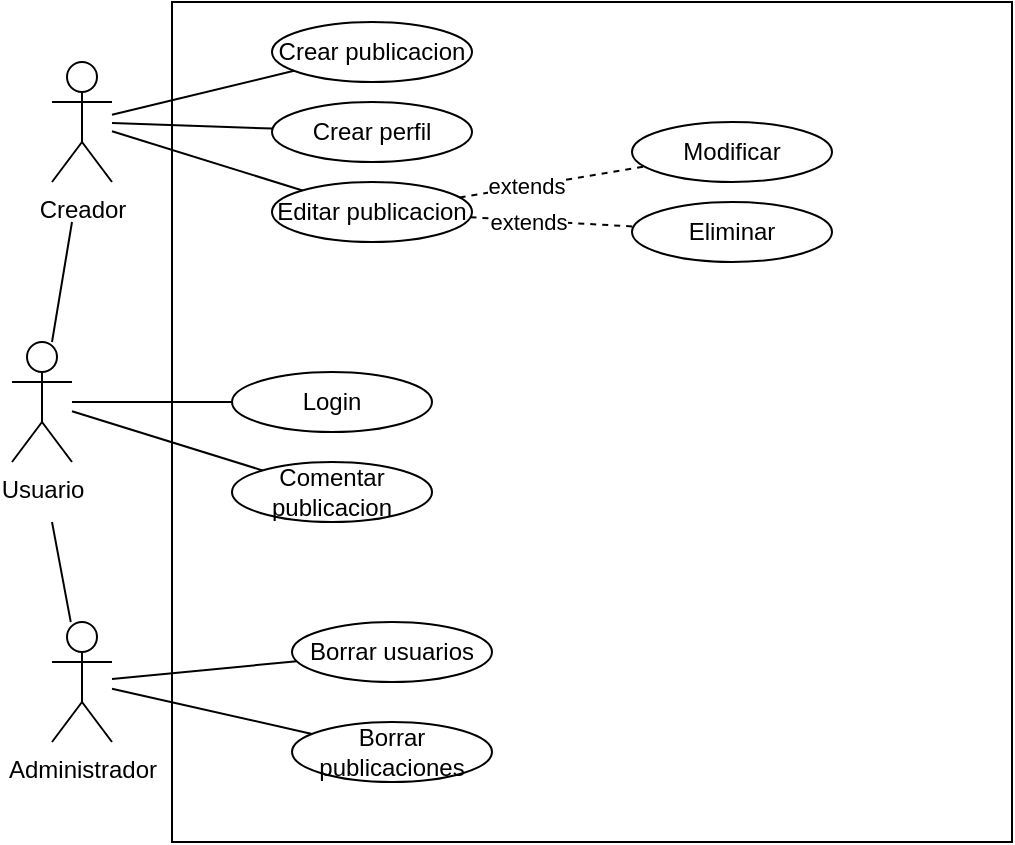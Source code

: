 <mxfile version="24.0.8" type="device">
  <diagram name="Page-1" id="Znto9FVgVtvIZ5vv3stq">
    <mxGraphModel dx="1005" dy="541" grid="1" gridSize="10" guides="1" tooltips="1" connect="1" arrows="1" fold="1" page="1" pageScale="1" pageWidth="850" pageHeight="1100" math="0" shadow="0">
      <root>
        <mxCell id="0" />
        <mxCell id="1" parent="0" />
        <mxCell id="R0-Zm9OjZg580dUjRL0N-1" value="Usuario" style="shape=umlActor;verticalLabelPosition=bottom;verticalAlign=top;html=1;" vertex="1" parent="1">
          <mxGeometry x="130" y="230" width="30" height="60" as="geometry" />
        </mxCell>
        <mxCell id="R0-Zm9OjZg580dUjRL0N-3" value="" style="whiteSpace=wrap;html=1;aspect=fixed;" vertex="1" parent="1">
          <mxGeometry x="210" y="60" width="420" height="420" as="geometry" />
        </mxCell>
        <mxCell id="R0-Zm9OjZg580dUjRL0N-4" value="Creador" style="shape=umlActor;verticalLabelPosition=bottom;verticalAlign=top;html=1;" vertex="1" parent="1">
          <mxGeometry x="150" y="90" width="30" height="60" as="geometry" />
        </mxCell>
        <mxCell id="R0-Zm9OjZg580dUjRL0N-5" value="&lt;div&gt;Administrador&lt;/div&gt;" style="shape=umlActor;verticalLabelPosition=bottom;verticalAlign=top;html=1;" vertex="1" parent="1">
          <mxGeometry x="150" y="370" width="30" height="60" as="geometry" />
        </mxCell>
        <mxCell id="R0-Zm9OjZg580dUjRL0N-7" value="Login" style="ellipse;whiteSpace=wrap;html=1;" vertex="1" parent="1">
          <mxGeometry x="240" y="245" width="100" height="30" as="geometry" />
        </mxCell>
        <mxCell id="R0-Zm9OjZg580dUjRL0N-11" value="" style="endArrow=none;html=1;rounded=0;" edge="1" parent="1" source="R0-Zm9OjZg580dUjRL0N-1" target="R0-Zm9OjZg580dUjRL0N-7">
          <mxGeometry width="50" height="50" relative="1" as="geometry">
            <mxPoint x="190" y="270" as="sourcePoint" />
            <mxPoint x="250" y="270" as="targetPoint" />
          </mxGeometry>
        </mxCell>
        <mxCell id="R0-Zm9OjZg580dUjRL0N-13" value="Crear publicacion" style="ellipse;whiteSpace=wrap;html=1;" vertex="1" parent="1">
          <mxGeometry x="260" y="70" width="100" height="30" as="geometry" />
        </mxCell>
        <mxCell id="R0-Zm9OjZg580dUjRL0N-14" value="" style="endArrow=none;html=1;rounded=0;" edge="1" parent="1" source="R0-Zm9OjZg580dUjRL0N-4" target="R0-Zm9OjZg580dUjRL0N-13">
          <mxGeometry width="50" height="50" relative="1" as="geometry">
            <mxPoint x="190" y="270" as="sourcePoint" />
            <mxPoint x="250" y="270" as="targetPoint" />
          </mxGeometry>
        </mxCell>
        <mxCell id="R0-Zm9OjZg580dUjRL0N-15" value="Crear perfil" style="ellipse;whiteSpace=wrap;html=1;" vertex="1" parent="1">
          <mxGeometry x="260" y="110" width="100" height="30" as="geometry" />
        </mxCell>
        <mxCell id="R0-Zm9OjZg580dUjRL0N-16" value="" style="endArrow=none;html=1;rounded=0;" edge="1" parent="1" source="R0-Zm9OjZg580dUjRL0N-4" target="R0-Zm9OjZg580dUjRL0N-15">
          <mxGeometry width="50" height="50" relative="1" as="geometry">
            <mxPoint x="190" y="273" as="sourcePoint" />
            <mxPoint x="344" y="306" as="targetPoint" />
          </mxGeometry>
        </mxCell>
        <mxCell id="R0-Zm9OjZg580dUjRL0N-17" value="Comentar publicacion" style="ellipse;whiteSpace=wrap;html=1;" vertex="1" parent="1">
          <mxGeometry x="240" y="290" width="100" height="30" as="geometry" />
        </mxCell>
        <mxCell id="R0-Zm9OjZg580dUjRL0N-20" value="" style="endArrow=none;html=1;rounded=0;" edge="1" parent="1" source="R0-Zm9OjZg580dUjRL0N-1" target="R0-Zm9OjZg580dUjRL0N-17">
          <mxGeometry width="50" height="50" relative="1" as="geometry">
            <mxPoint x="190" y="147" as="sourcePoint" />
            <mxPoint x="287" y="256" as="targetPoint" />
          </mxGeometry>
        </mxCell>
        <mxCell id="R0-Zm9OjZg580dUjRL0N-22" value="Borrar usuarios" style="ellipse;whiteSpace=wrap;html=1;" vertex="1" parent="1">
          <mxGeometry x="270" y="370" width="100" height="30" as="geometry" />
        </mxCell>
        <mxCell id="R0-Zm9OjZg580dUjRL0N-23" value="Borrar publicaciones" style="ellipse;whiteSpace=wrap;html=1;" vertex="1" parent="1">
          <mxGeometry x="270" y="420" width="100" height="30" as="geometry" />
        </mxCell>
        <mxCell id="R0-Zm9OjZg580dUjRL0N-24" value="" style="endArrow=none;html=1;rounded=0;" edge="1" parent="1" source="R0-Zm9OjZg580dUjRL0N-5" target="R0-Zm9OjZg580dUjRL0N-22">
          <mxGeometry width="50" height="50" relative="1" as="geometry">
            <mxPoint x="190" y="393" as="sourcePoint" />
            <mxPoint x="287" y="284" as="targetPoint" />
          </mxGeometry>
        </mxCell>
        <mxCell id="R0-Zm9OjZg580dUjRL0N-25" value="" style="endArrow=none;html=1;rounded=0;" edge="1" parent="1" source="R0-Zm9OjZg580dUjRL0N-5" target="R0-Zm9OjZg580dUjRL0N-23">
          <mxGeometry width="50" height="50" relative="1" as="geometry">
            <mxPoint x="190" y="409" as="sourcePoint" />
            <mxPoint x="282" y="400" as="targetPoint" />
          </mxGeometry>
        </mxCell>
        <mxCell id="R0-Zm9OjZg580dUjRL0N-27" value="Editar publicacion" style="ellipse;whiteSpace=wrap;html=1;" vertex="1" parent="1">
          <mxGeometry x="260" y="150" width="100" height="30" as="geometry" />
        </mxCell>
        <mxCell id="R0-Zm9OjZg580dUjRL0N-28" value="Modificar" style="ellipse;whiteSpace=wrap;html=1;" vertex="1" parent="1">
          <mxGeometry x="440" y="120" width="100" height="30" as="geometry" />
        </mxCell>
        <mxCell id="R0-Zm9OjZg580dUjRL0N-29" value="Eliminar" style="ellipse;whiteSpace=wrap;html=1;" vertex="1" parent="1">
          <mxGeometry x="440" y="160" width="100" height="30" as="geometry" />
        </mxCell>
        <mxCell id="R0-Zm9OjZg580dUjRL0N-30" value="" style="endArrow=none;dashed=1;html=1;rounded=0;" edge="1" parent="1" source="R0-Zm9OjZg580dUjRL0N-27" target="R0-Zm9OjZg580dUjRL0N-29">
          <mxGeometry width="50" height="50" relative="1" as="geometry">
            <mxPoint x="350" y="200" as="sourcePoint" />
            <mxPoint x="400" y="150" as="targetPoint" />
          </mxGeometry>
        </mxCell>
        <mxCell id="R0-Zm9OjZg580dUjRL0N-31" value="extends" style="edgeLabel;html=1;align=center;verticalAlign=middle;resizable=0;points=[];" vertex="1" connectable="0" parent="R0-Zm9OjZg580dUjRL0N-30">
          <mxGeometry x="-0.287" relative="1" as="geometry">
            <mxPoint as="offset" />
          </mxGeometry>
        </mxCell>
        <mxCell id="R0-Zm9OjZg580dUjRL0N-33" value="" style="endArrow=none;dashed=1;html=1;rounded=0;" edge="1" parent="1" source="R0-Zm9OjZg580dUjRL0N-27" target="R0-Zm9OjZg580dUjRL0N-28">
          <mxGeometry width="50" height="50" relative="1" as="geometry">
            <mxPoint x="368" y="180" as="sourcePoint" />
            <mxPoint x="473" y="190" as="targetPoint" />
          </mxGeometry>
        </mxCell>
        <mxCell id="R0-Zm9OjZg580dUjRL0N-34" value="extends" style="edgeLabel;html=1;align=center;verticalAlign=middle;resizable=0;points=[];" vertex="1" connectable="0" parent="R0-Zm9OjZg580dUjRL0N-33">
          <mxGeometry x="-0.287" relative="1" as="geometry">
            <mxPoint as="offset" />
          </mxGeometry>
        </mxCell>
        <mxCell id="R0-Zm9OjZg580dUjRL0N-35" value="" style="endArrow=none;html=1;rounded=0;" edge="1" parent="1" source="R0-Zm9OjZg580dUjRL0N-4" target="R0-Zm9OjZg580dUjRL0N-27">
          <mxGeometry width="50" height="50" relative="1" as="geometry">
            <mxPoint x="210" y="180" as="sourcePoint" />
            <mxPoint x="260" y="130" as="targetPoint" />
          </mxGeometry>
        </mxCell>
        <mxCell id="R0-Zm9OjZg580dUjRL0N-36" value="" style="endArrow=none;html=1;rounded=0;" edge="1" parent="1" source="R0-Zm9OjZg580dUjRL0N-5">
          <mxGeometry width="50" height="50" relative="1" as="geometry">
            <mxPoint x="140" y="350" as="sourcePoint" />
            <mxPoint x="150" y="320" as="targetPoint" />
          </mxGeometry>
        </mxCell>
        <mxCell id="R0-Zm9OjZg580dUjRL0N-37" value="" style="endArrow=none;html=1;rounded=0;" edge="1" parent="1" source="R0-Zm9OjZg580dUjRL0N-1">
          <mxGeometry width="50" height="50" relative="1" as="geometry">
            <mxPoint x="120" y="240" as="sourcePoint" />
            <mxPoint x="160" y="170" as="targetPoint" />
          </mxGeometry>
        </mxCell>
      </root>
    </mxGraphModel>
  </diagram>
</mxfile>
